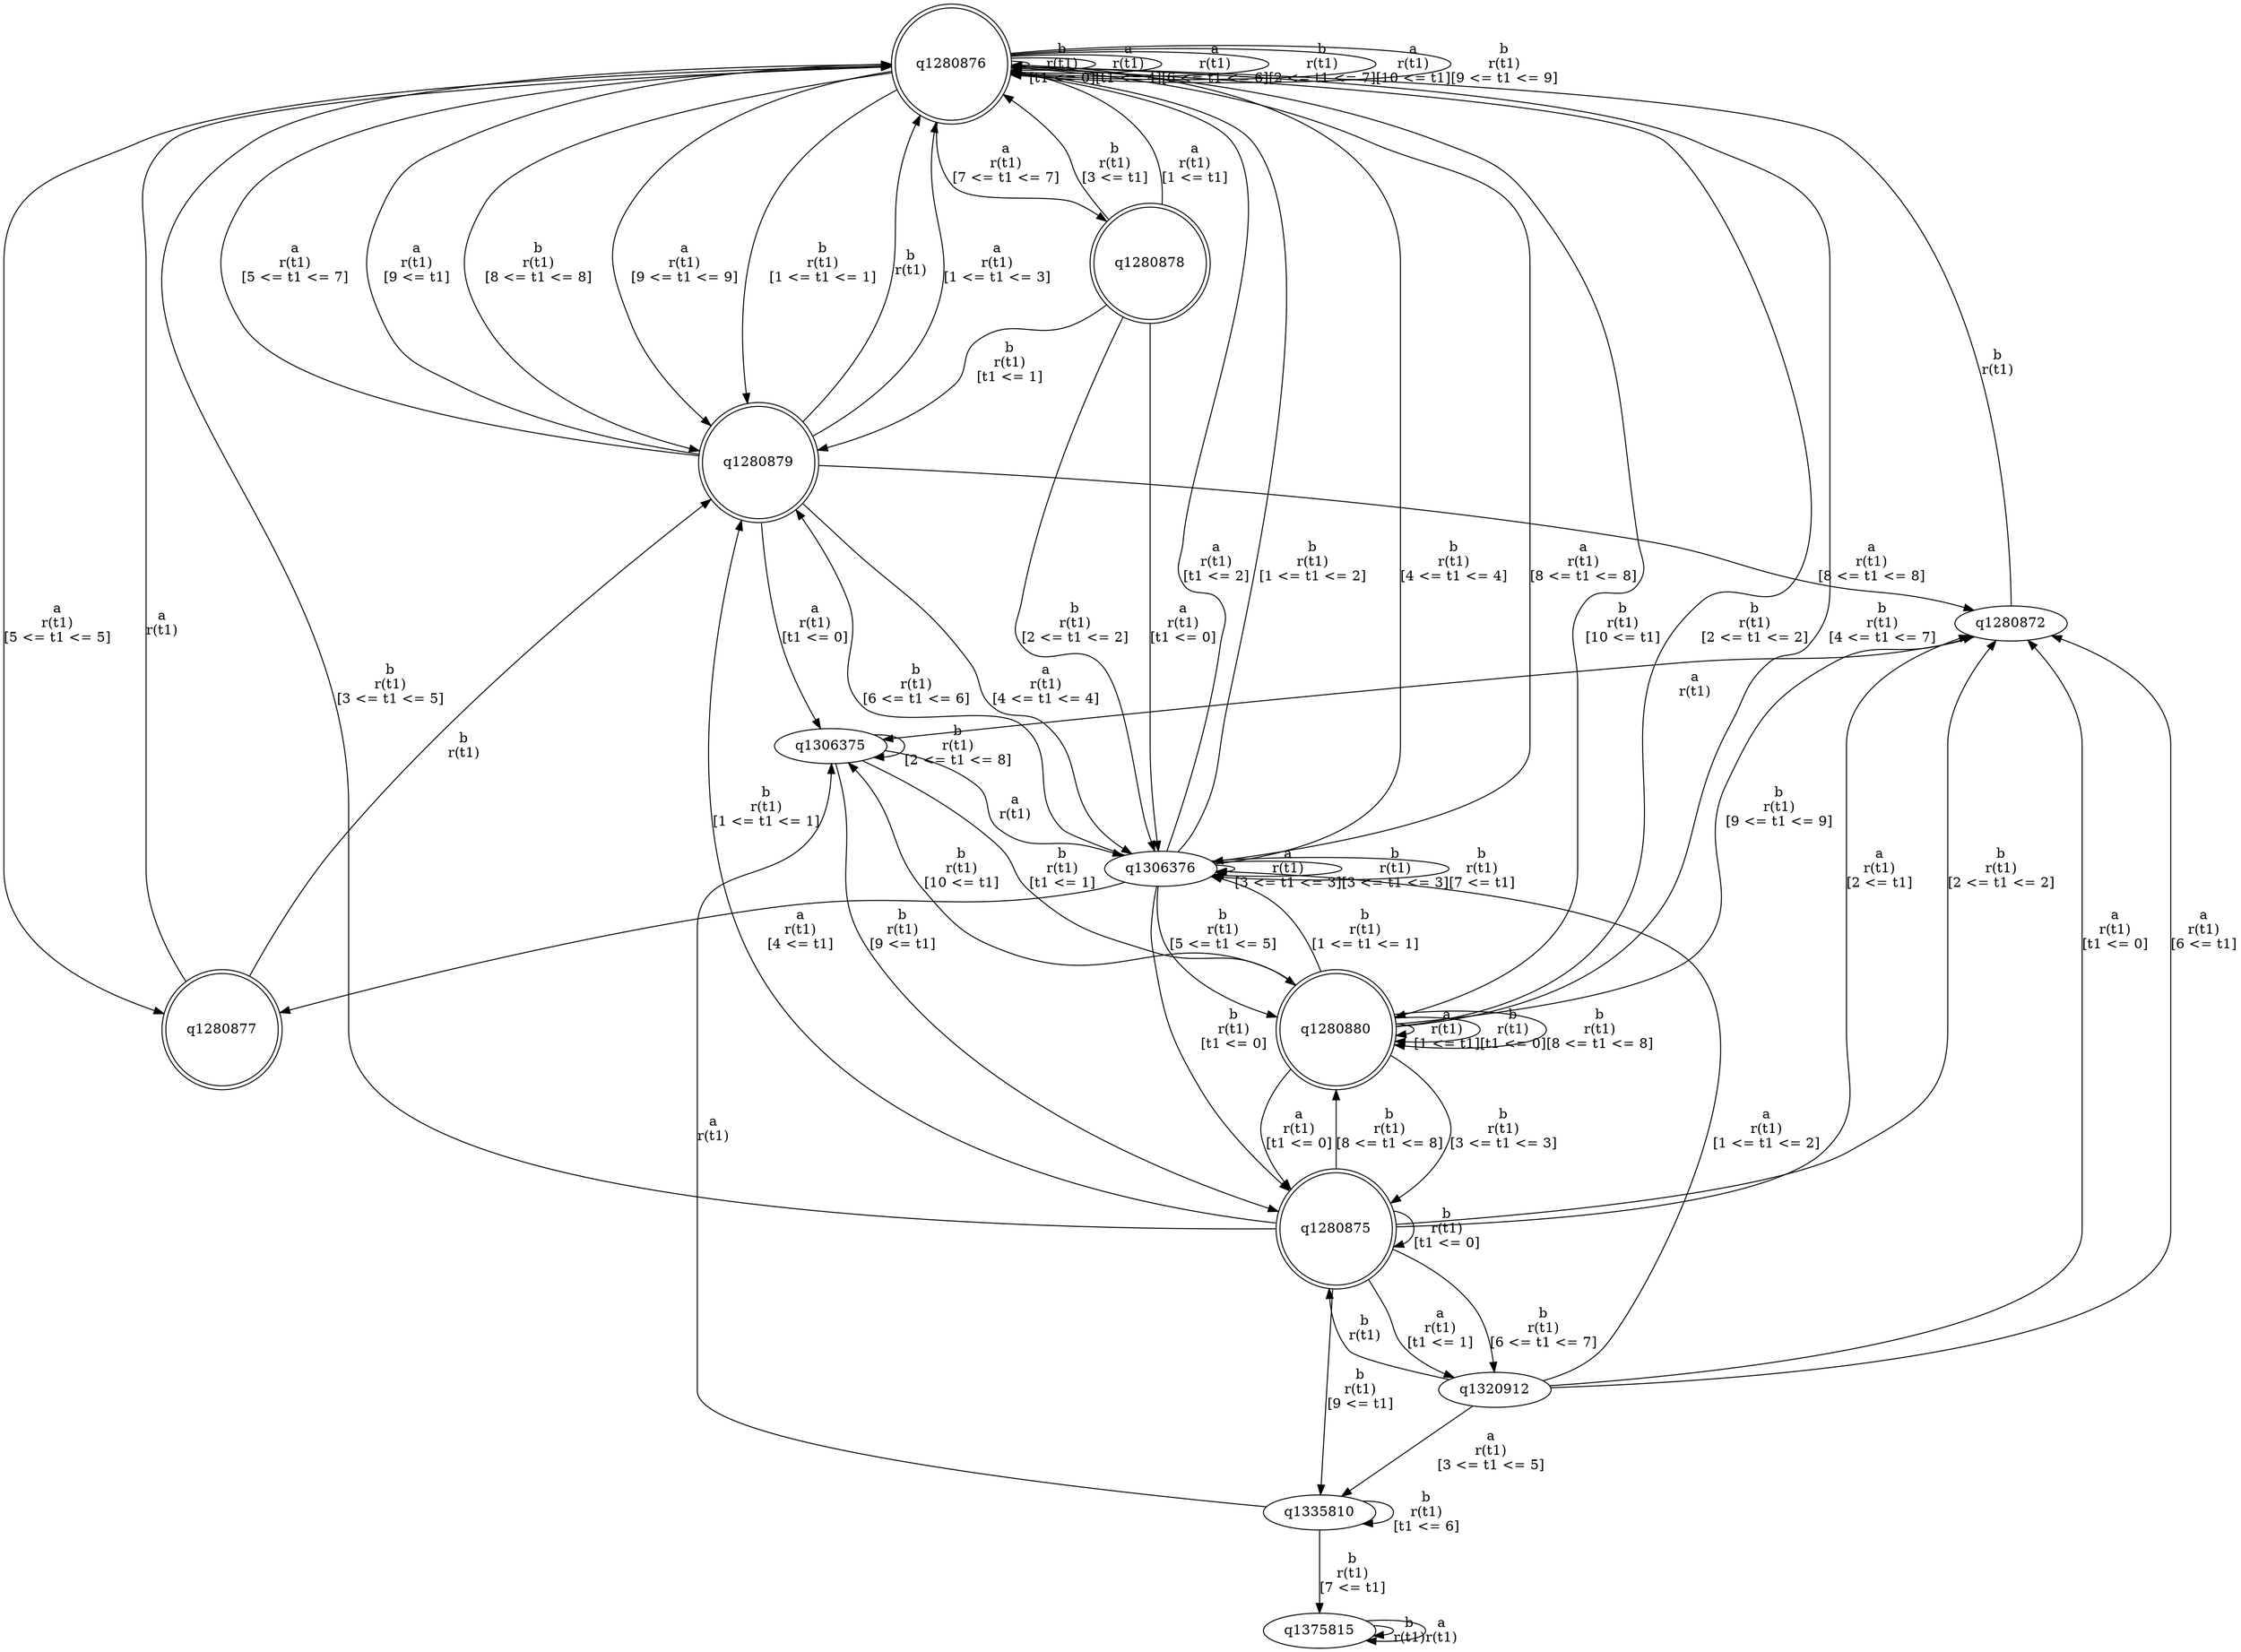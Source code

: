 digraph "tests_1/test41/solution101/solution_verwer" {
	q1280876[label=q1280876 shape=doublecircle]
	q1280879[label=q1280879 shape=doublecircle]
	q1306375[label=q1306375]
	q1306376[label=q1306376]
	q1280875[label=q1280875 shape=doublecircle]
	q1320912[label=q1320912]
	q1280872[label=q1280872]
	q1335810[label=q1335810]
	q1375815[label=q1375815]
	q1280880[label=q1280880 shape=doublecircle]
	q1280877[label=q1280877 shape=doublecircle]
	q1280878[label=q1280878 shape=doublecircle]
	q1280876 -> q1280876[label="b\nr(t1)\n[t1 <= 0]"]
	q1280876 -> q1280879[label="b\nr(t1)\n[1 <= t1 <= 1]"]
	q1280879 -> q1280876[label="b\nr(t1)\n"]
	q1280879 -> q1306375[label="a\nr(t1)\n[t1 <= 0]"]
	q1306375 -> q1306376[label="a\nr(t1)\n"]
	q1306376 -> q1280875[label="b\nr(t1)\n[t1 <= 0]"]
	q1280875 -> q1320912[label="a\nr(t1)\n[t1 <= 1]"]
	q1320912 -> q1280875[label="b\nr(t1)\n"]
	q1320912 -> q1280872[label="a\nr(t1)\n[t1 <= 0]"]
	q1280872 -> q1306375[label="a\nr(t1)\n"]
	q1280872 -> q1280876[label="b\nr(t1)\n"]
	q1320912 -> q1306376[label="a\nr(t1)\n[1 <= t1 <= 2]"]
	q1320912 -> q1335810[label="a\nr(t1)\n[3 <= t1 <= 5]"]
	q1335810 -> q1306375[label="a\nr(t1)\n"]
	q1335810 -> q1335810[label="b\nr(t1)\n[t1 <= 6]"]
	q1335810 -> q1375815[label="b\nr(t1)\n[7 <= t1]"]
	q1375815 -> q1375815[label="b\nr(t1)\n"]
	q1375815 -> q1375815[label="a\nr(t1)\n"]
	q1320912 -> q1280872[label="a\nr(t1)\n[6 <= t1]"]
	q1280875 -> q1280872[label="a\nr(t1)\n[2 <= t1]"]
	q1280875 -> q1280875[label="b\nr(t1)\n[t1 <= 0]"]
	q1280875 -> q1280879[label="b\nr(t1)\n[1 <= t1 <= 1]"]
	q1280875 -> q1280872[label="b\nr(t1)\n[2 <= t1 <= 2]"]
	q1280875 -> q1280876[label="b\nr(t1)\n[3 <= t1 <= 5]"]
	q1280875 -> q1320912[label="b\nr(t1)\n[6 <= t1 <= 7]"]
	q1280875 -> q1280880[label="b\nr(t1)\n[8 <= t1 <= 8]"]
	q1280880 -> q1280875[label="a\nr(t1)\n[t1 <= 0]"]
	q1280880 -> q1280880[label="a\nr(t1)\n[1 <= t1]"]
	q1280880 -> q1280880[label="b\nr(t1)\n[t1 <= 0]"]
	q1280880 -> q1306376[label="b\nr(t1)\n[1 <= t1 <= 1]"]
	q1280880 -> q1280876[label="b\nr(t1)\n[2 <= t1 <= 2]"]
	q1280880 -> q1280875[label="b\nr(t1)\n[3 <= t1 <= 3]"]
	q1280880 -> q1280876[label="b\nr(t1)\n[4 <= t1 <= 7]"]
	q1280880 -> q1280880[label="b\nr(t1)\n[8 <= t1 <= 8]"]
	q1280880 -> q1280872[label="b\nr(t1)\n[9 <= t1 <= 9]"]
	q1280880 -> q1306375[label="b\nr(t1)\n[10 <= t1]"]
	q1280875 -> q1335810[label="b\nr(t1)\n[9 <= t1]"]
	q1306376 -> q1280876[label="a\nr(t1)\n[t1 <= 2]"]
	q1306376 -> q1280876[label="b\nr(t1)\n[1 <= t1 <= 2]"]
	q1306376 -> q1306376[label="a\nr(t1)\n[3 <= t1 <= 3]"]
	q1306376 -> q1280877[label="a\nr(t1)\n[4 <= t1]"]
	q1280877 -> q1280876[label="a\nr(t1)\n"]
	q1280877 -> q1280879[label="b\nr(t1)\n"]
	q1306376 -> q1306376[label="b\nr(t1)\n[3 <= t1 <= 3]"]
	q1306376 -> q1280879[label="b\nr(t1)\n[6 <= t1 <= 6]"]
	q1306376 -> q1306376[label="b\nr(t1)\n[7 <= t1]"]
	q1306376 -> q1280876[label="b\nr(t1)\n[4 <= t1 <= 4]"]
	q1306376 -> q1280880[label="b\nr(t1)\n[5 <= t1 <= 5]"]
	q1306375 -> q1280880[label="b\nr(t1)\n[t1 <= 1]"]
	q1306375 -> q1280875[label="b\nr(t1)\n[9 <= t1]"]
	q1306375 -> q1306375[label="b\nr(t1)\n[2 <= t1 <= 8]"]
	q1280879 -> q1306376[label="a\nr(t1)\n[4 <= t1 <= 4]"]
	q1280879 -> q1280876[label="a\nr(t1)\n[1 <= t1 <= 3]"]
	q1280879 -> q1280876[label="a\nr(t1)\n[5 <= t1 <= 7]"]
	q1280879 -> q1280872[label="a\nr(t1)\n[8 <= t1 <= 8]"]
	q1280879 -> q1280876[label="a\nr(t1)\n[9 <= t1]"]
	q1280876 -> q1280876[label="a\nr(t1)\n[t1 <= 4]"]
	q1280876 -> q1280877[label="a\nr(t1)\n[5 <= t1 <= 5]"]
	q1280876 -> q1280876[label="a\nr(t1)\n[6 <= t1 <= 6]"]
	q1280876 -> q1280878[label="a\nr(t1)\n[7 <= t1 <= 7]"]
	q1280878 -> q1280876[label="b\nr(t1)\n[3 <= t1]"]
	q1280878 -> q1306376[label="a\nr(t1)\n[t1 <= 0]"]
	q1280878 -> q1280876[label="a\nr(t1)\n[1 <= t1]"]
	q1280878 -> q1280879[label="b\nr(t1)\n[t1 <= 1]"]
	q1280878 -> q1306376[label="b\nr(t1)\n[2 <= t1 <= 2]"]
	q1280876 -> q1306376[label="a\nr(t1)\n[8 <= t1 <= 8]"]
	q1280876 -> q1280879[label="b\nr(t1)\n[8 <= t1 <= 8]"]
	q1280876 -> q1280876[label="b\nr(t1)\n[2 <= t1 <= 7]"]
	q1280876 -> q1280879[label="a\nr(t1)\n[9 <= t1 <= 9]"]
	q1280876 -> q1280876[label="a\nr(t1)\n[10 <= t1]"]
	q1280876 -> q1280876[label="b\nr(t1)\n[9 <= t1 <= 9]"]
	q1280876 -> q1280880[label="b\nr(t1)\n[10 <= t1]"]
}
